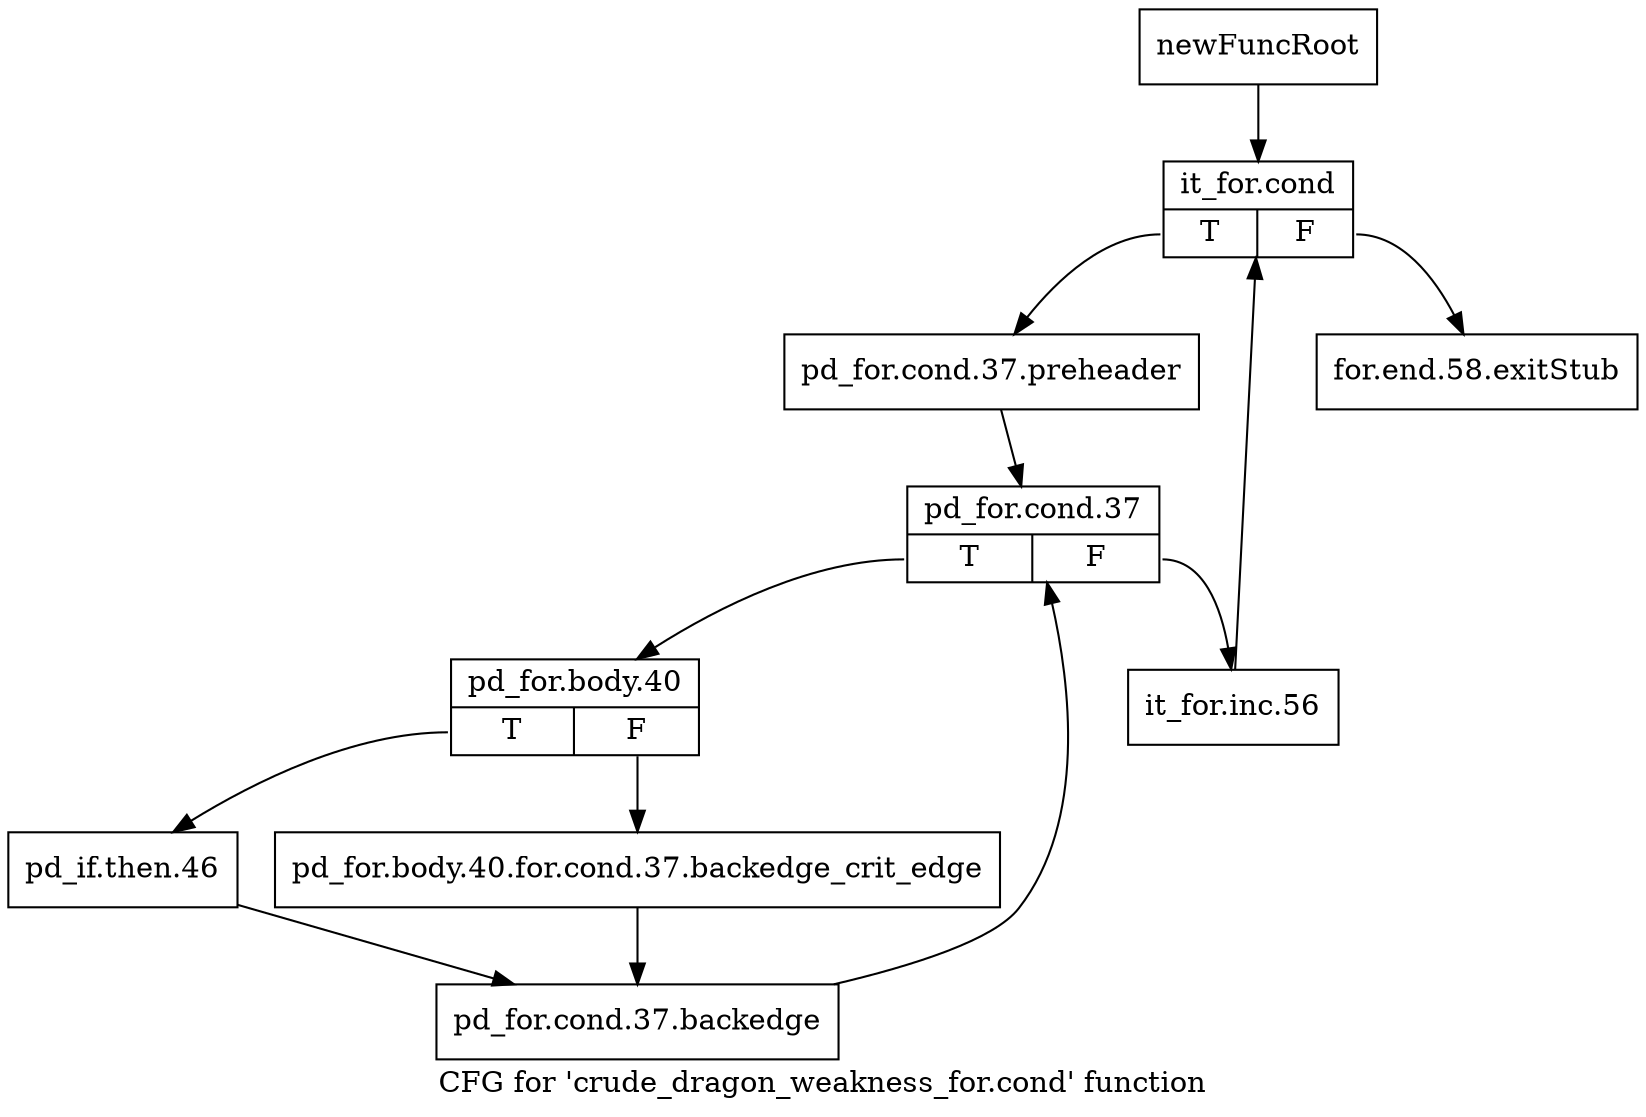 digraph "CFG for 'crude_dragon_weakness_for.cond' function" {
	label="CFG for 'crude_dragon_weakness_for.cond' function";

	Node0x3f26f40 [shape=record,label="{newFuncRoot}"];
	Node0x3f26f40 -> Node0x3f26fe0;
	Node0x3f26f90 [shape=record,label="{for.end.58.exitStub}"];
	Node0x3f26fe0 [shape=record,label="{it_for.cond|{<s0>T|<s1>F}}"];
	Node0x3f26fe0:s0 -> Node0x3f27030;
	Node0x3f26fe0:s1 -> Node0x3f26f90;
	Node0x3f27030 [shape=record,label="{pd_for.cond.37.preheader}"];
	Node0x3f27030 -> Node0x3f27080;
	Node0x3f27080 [shape=record,label="{pd_for.cond.37|{<s0>T|<s1>F}}"];
	Node0x3f27080:s0 -> Node0x3f27120;
	Node0x3f27080:s1 -> Node0x3f270d0;
	Node0x3f270d0 [shape=record,label="{it_for.inc.56}"];
	Node0x3f270d0 -> Node0x3f26fe0;
	Node0x3f27120 [shape=record,label="{pd_for.body.40|{<s0>T|<s1>F}}"];
	Node0x3f27120:s0 -> Node0x3f271c0;
	Node0x3f27120:s1 -> Node0x3f27170;
	Node0x3f27170 [shape=record,label="{pd_for.body.40.for.cond.37.backedge_crit_edge}"];
	Node0x3f27170 -> Node0x3f27210;
	Node0x3f271c0 [shape=record,label="{pd_if.then.46}"];
	Node0x3f271c0 -> Node0x3f27210;
	Node0x3f27210 [shape=record,label="{pd_for.cond.37.backedge}"];
	Node0x3f27210 -> Node0x3f27080;
}
